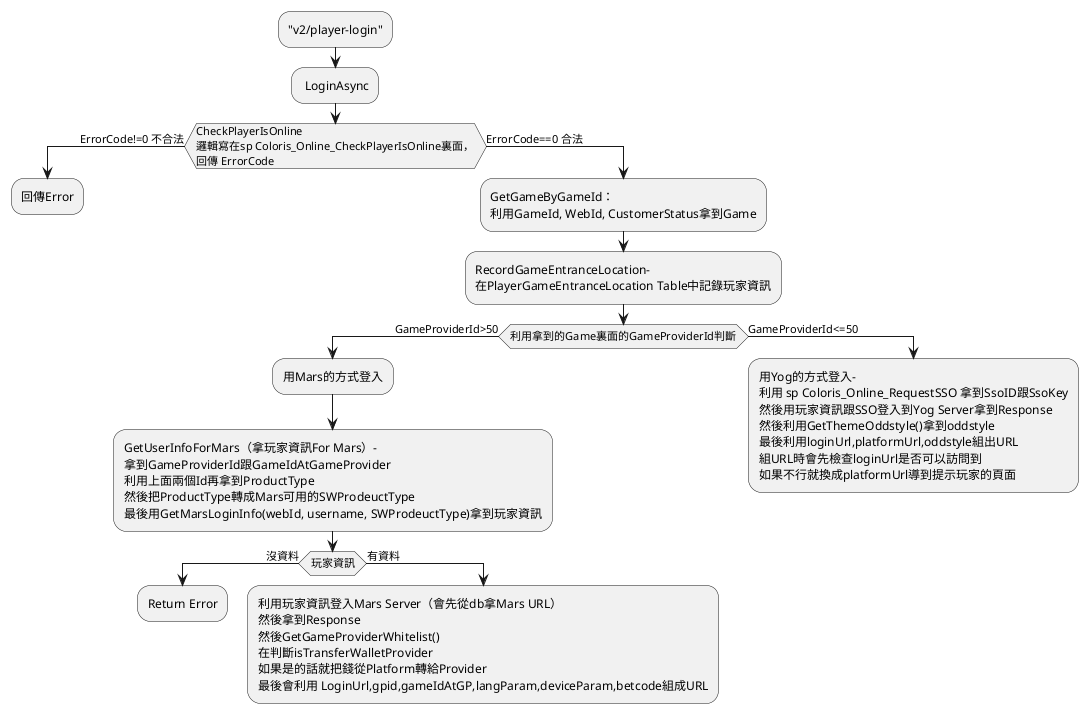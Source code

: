 @startuml

:"v2/player-login";
: LoginAsync; 
if (CheckPlayerIsOnline
邏輯寫在sp Coloris_Online_CheckPlayerIsOnline裏面，
回傳 ErrorCode) then (ErrorCode!=0 不合法)
  :回傳Error;
  kill
else (ErrorCode==0 合法)
  :GetGameByGameId：
  利用GameId, WebId, CustomerStatus拿到Game;
  :RecordGameEntranceLocation-
  在PlayerGameEntranceLocation Table中記錄玩家資訊;
  if (利用拿到的Game裏面的GameProviderId判斷) then (GameProviderId>50)
    :用Mars的方式登入;
    :GetUserInfoForMars（拿玩家資訊For Mars）-
    拿到GameProviderId跟GameIdAtGameProvider
    利用上面兩個Id再拿到ProductType
    然後把ProductType轉成Mars可用的SWProdeuctType
    最後用GetMarsLoginInfo(webId, username, SWProdeuctType)拿到玩家資訊;
    if (玩家資訊) then (沒資料)
      :Return Error;
      kill
    else (有資料)
      :利用玩家資訊登入Mars Server（會先從db拿Mars URL）
      然後拿到Response
      然後GetGameProviderWhitelist()
      在判斷isTransferWalletProvider
      如果是的話就把錢從Platform轉給Provider
      最後會利用 LoginUrl,gpid,gameIdAtGP,langParam,deviceParam,betcode組成URL;
      kill
    endif
  else (GameProviderId<=50)
    :用Yog的方式登入-
    利用 sp Coloris_Online_RequestSSO 拿到SsoID跟SsoKey
    然後用玩家資訊跟SSO登入到Yog Server拿到Response
    然後利用GetThemeOddstyle()拿到oddstyle
    最後利用loginUrl,platformUrl,oddstyle組出URL
    組URL時會先檢查loginUrl是否可以訪問到
    如果不行就換成platformUrl導到提示玩家的頁面;
    kill
  endif
endif


@enduml
